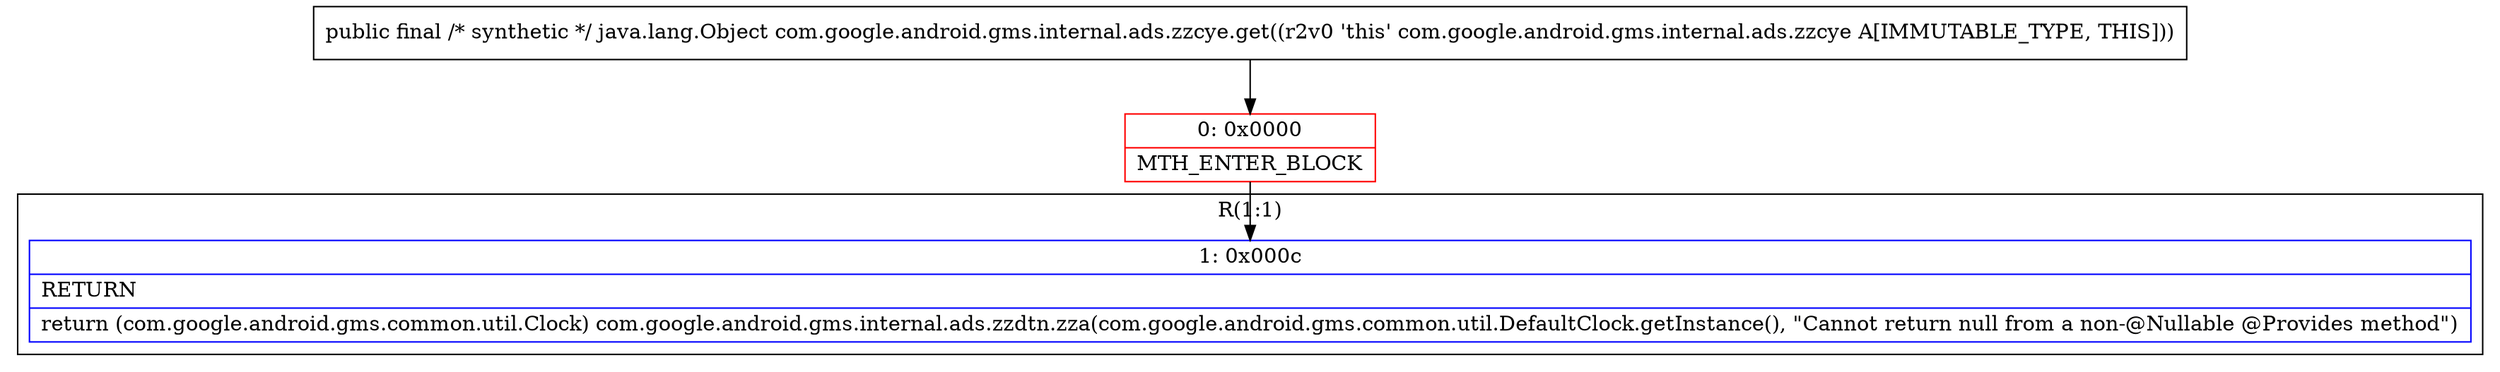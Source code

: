 digraph "CFG forcom.google.android.gms.internal.ads.zzcye.get()Ljava\/lang\/Object;" {
subgraph cluster_Region_1735129266 {
label = "R(1:1)";
node [shape=record,color=blue];
Node_1 [shape=record,label="{1\:\ 0x000c|RETURN\l|return (com.google.android.gms.common.util.Clock) com.google.android.gms.internal.ads.zzdtn.zza(com.google.android.gms.common.util.DefaultClock.getInstance(), \"Cannot return null from a non\-@Nullable @Provides method\")\l}"];
}
Node_0 [shape=record,color=red,label="{0\:\ 0x0000|MTH_ENTER_BLOCK\l}"];
MethodNode[shape=record,label="{public final \/* synthetic *\/ java.lang.Object com.google.android.gms.internal.ads.zzcye.get((r2v0 'this' com.google.android.gms.internal.ads.zzcye A[IMMUTABLE_TYPE, THIS])) }"];
MethodNode -> Node_0;
Node_0 -> Node_1;
}

